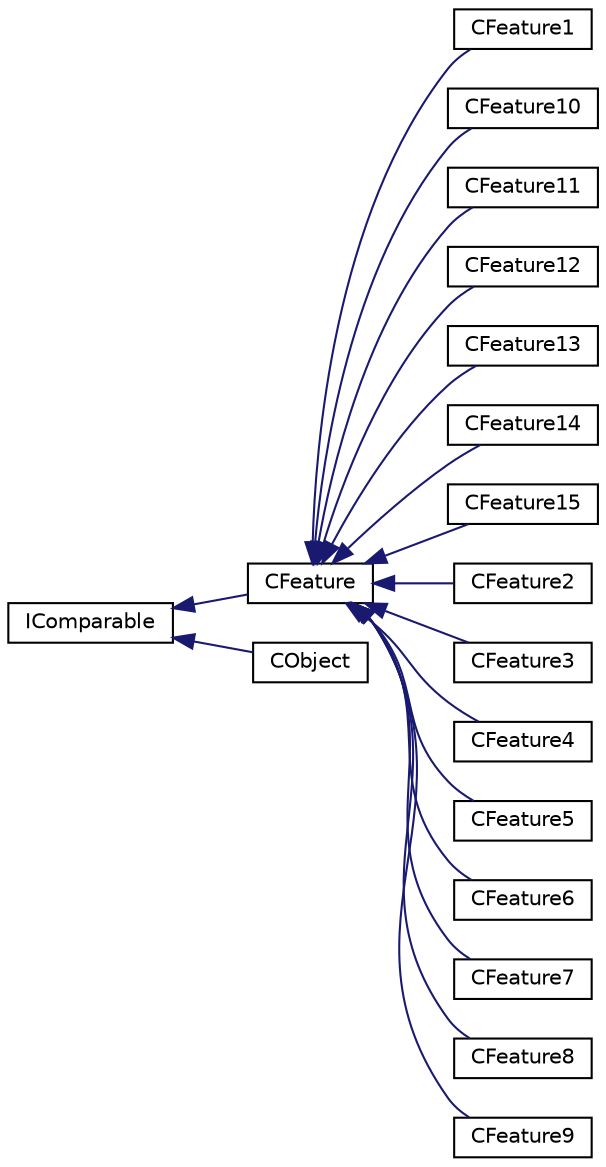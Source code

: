 digraph "Graphical Class Hierarchy"
{
  edge [fontname="Helvetica",fontsize="10",labelfontname="Helvetica",labelfontsize="10"];
  node [fontname="Helvetica",fontsize="10",shape=record];
  rankdir="LR";
  Node1 [label="IComparable",height=0.2,width=0.4,color="black", fillcolor="white", style="filled",URL="$class_i_comparable.html"];
  Node1 -> Node2 [dir="back",color="midnightblue",fontsize="10",style="solid",fontname="Helvetica"];
  Node2 [label="CFeature",height=0.2,width=0.4,color="black", fillcolor="white", style="filled",URL="$class_c_feature.html"];
  Node2 -> Node3 [dir="back",color="midnightblue",fontsize="10",style="solid",fontname="Helvetica"];
  Node3 [label="CFeature1",height=0.2,width=0.4,color="black", fillcolor="white", style="filled",URL="$class_c_feature1.html"];
  Node2 -> Node4 [dir="back",color="midnightblue",fontsize="10",style="solid",fontname="Helvetica"];
  Node4 [label="CFeature10",height=0.2,width=0.4,color="black", fillcolor="white", style="filled",URL="$class_c_feature10.html"];
  Node2 -> Node5 [dir="back",color="midnightblue",fontsize="10",style="solid",fontname="Helvetica"];
  Node5 [label="CFeature11",height=0.2,width=0.4,color="black", fillcolor="white", style="filled",URL="$class_c_feature11.html"];
  Node2 -> Node6 [dir="back",color="midnightblue",fontsize="10",style="solid",fontname="Helvetica"];
  Node6 [label="CFeature12",height=0.2,width=0.4,color="black", fillcolor="white", style="filled",URL="$class_c_feature12.html"];
  Node2 -> Node7 [dir="back",color="midnightblue",fontsize="10",style="solid",fontname="Helvetica"];
  Node7 [label="CFeature13",height=0.2,width=0.4,color="black", fillcolor="white", style="filled",URL="$class_c_feature13.html"];
  Node2 -> Node8 [dir="back",color="midnightblue",fontsize="10",style="solid",fontname="Helvetica"];
  Node8 [label="CFeature14",height=0.2,width=0.4,color="black", fillcolor="white", style="filled",URL="$class_c_feature14.html"];
  Node2 -> Node9 [dir="back",color="midnightblue",fontsize="10",style="solid",fontname="Helvetica"];
  Node9 [label="CFeature15",height=0.2,width=0.4,color="black", fillcolor="white", style="filled",URL="$class_c_feature15.html"];
  Node2 -> Node10 [dir="back",color="midnightblue",fontsize="10",style="solid",fontname="Helvetica"];
  Node10 [label="CFeature2",height=0.2,width=0.4,color="black", fillcolor="white", style="filled",URL="$class_c_feature2.html"];
  Node2 -> Node11 [dir="back",color="midnightblue",fontsize="10",style="solid",fontname="Helvetica"];
  Node11 [label="CFeature3",height=0.2,width=0.4,color="black", fillcolor="white", style="filled",URL="$class_c_feature3.html"];
  Node2 -> Node12 [dir="back",color="midnightblue",fontsize="10",style="solid",fontname="Helvetica"];
  Node12 [label="CFeature4",height=0.2,width=0.4,color="black", fillcolor="white", style="filled",URL="$class_c_feature4.html"];
  Node2 -> Node13 [dir="back",color="midnightblue",fontsize="10",style="solid",fontname="Helvetica"];
  Node13 [label="CFeature5",height=0.2,width=0.4,color="black", fillcolor="white", style="filled",URL="$class_c_feature5.html"];
  Node2 -> Node14 [dir="back",color="midnightblue",fontsize="10",style="solid",fontname="Helvetica"];
  Node14 [label="CFeature6",height=0.2,width=0.4,color="black", fillcolor="white", style="filled",URL="$class_c_feature6.html"];
  Node2 -> Node15 [dir="back",color="midnightblue",fontsize="10",style="solid",fontname="Helvetica"];
  Node15 [label="CFeature7",height=0.2,width=0.4,color="black", fillcolor="white", style="filled",URL="$class_c_feature7.html"];
  Node2 -> Node16 [dir="back",color="midnightblue",fontsize="10",style="solid",fontname="Helvetica"];
  Node16 [label="CFeature8",height=0.2,width=0.4,color="black", fillcolor="white", style="filled",URL="$class_c_feature8.html"];
  Node2 -> Node17 [dir="back",color="midnightblue",fontsize="10",style="solid",fontname="Helvetica"];
  Node17 [label="CFeature9",height=0.2,width=0.4,color="black", fillcolor="white", style="filled",URL="$class_c_feature9.html"];
  Node1 -> Node18 [dir="back",color="midnightblue",fontsize="10",style="solid",fontname="Helvetica"];
  Node18 [label="CObject",height=0.2,width=0.4,color="black", fillcolor="white", style="filled",URL="$class_c_object.html"];
}
